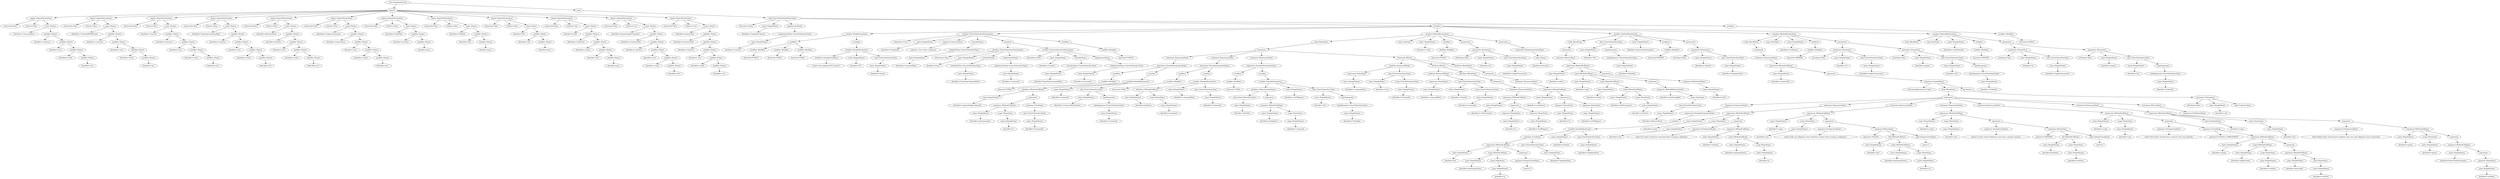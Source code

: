 digraph {
n0 [label="root (CompilationUnit)"];
n1 [label="imports"];
n0 -> n1;
n2 [label="import (ImportDeclaration)"];
n1 -> n2;
n3 [label="isAsterisk='false'"];
n2 -> n3;
n4 [label="isStatic='false'"];
n2 -> n4;
n5 [label="name (Name)"];
n2 -> n5;
n6 [label="identifier='CommandData'"];
n5 -> n6;
n7 [label="qualifier (Name)"];
n5 -> n7;
n8 [label="identifier='contracts'"];
n7 -> n8;
n9 [label="qualifier (Name)"];
n7 -> n9;
n10 [label="identifier='core'"];
n9 -> n10;
n11 [label="qualifier (Name)"];
n9 -> n11;
n12 [label="identifier='corda'"];
n11 -> n12;
n13 [label="qualifier (Name)"];
n11 -> n13;
n14 [label="identifier='net'"];
n13 -> n14;
n15 [label="import (ImportDeclaration)"];
n1 -> n15;
n16 [label="isAsterisk='false'"];
n15 -> n16;
n17 [label="isStatic='false'"];
n15 -> n17;
n18 [label="name (Name)"];
n15 -> n18;
n19 [label="identifier='CommandWithParties'"];
n18 -> n19;
n20 [label="qualifier (Name)"];
n18 -> n20;
n21 [label="identifier='contracts'"];
n20 -> n21;
n22 [label="qualifier (Name)"];
n20 -> n22;
n23 [label="identifier='core'"];
n22 -> n23;
n24 [label="qualifier (Name)"];
n22 -> n24;
n25 [label="identifier='corda'"];
n24 -> n25;
n26 [label="qualifier (Name)"];
n24 -> n26;
n27 [label="identifier='net'"];
n26 -> n27;
n28 [label="import (ImportDeclaration)"];
n1 -> n28;
n29 [label="isAsterisk='false'"];
n28 -> n29;
n30 [label="isStatic='false'"];
n28 -> n30;
n31 [label="name (Name)"];
n28 -> n31;
n32 [label="identifier='Contract'"];
n31 -> n32;
n33 [label="qualifier (Name)"];
n31 -> n33;
n34 [label="identifier='contracts'"];
n33 -> n34;
n35 [label="qualifier (Name)"];
n33 -> n35;
n36 [label="identifier='core'"];
n35 -> n36;
n37 [label="qualifier (Name)"];
n35 -> n37;
n38 [label="identifier='corda'"];
n37 -> n38;
n39 [label="qualifier (Name)"];
n37 -> n39;
n40 [label="identifier='net'"];
n39 -> n40;
n41 [label="import (ImportDeclaration)"];
n1 -> n41;
n42 [label="isAsterisk='false'"];
n41 -> n42;
n43 [label="isStatic='false'"];
n41 -> n43;
n44 [label="name (Name)"];
n41 -> n44;
n45 [label="identifier='TypeOnlyCommandData'"];
n44 -> n45;
n46 [label="qualifier (Name)"];
n44 -> n46;
n47 [label="identifier='contracts'"];
n46 -> n47;
n48 [label="qualifier (Name)"];
n46 -> n48;
n49 [label="identifier='core'"];
n48 -> n49;
n50 [label="qualifier (Name)"];
n48 -> n50;
n51 [label="identifier='corda'"];
n50 -> n51;
n52 [label="qualifier (Name)"];
n50 -> n52;
n53 [label="identifier='net'"];
n52 -> n53;
n54 [label="import (ImportDeclaration)"];
n1 -> n54;
n55 [label="isAsterisk='false'"];
n54 -> n55;
n56 [label="isStatic='false'"];
n54 -> n56;
n57 [label="name (Name)"];
n54 -> n57;
n58 [label="identifier='AbstractParty'"];
n57 -> n58;
n59 [label="qualifier (Name)"];
n57 -> n59;
n60 [label="identifier='identity'"];
n59 -> n60;
n61 [label="qualifier (Name)"];
n59 -> n61;
n62 [label="identifier='core'"];
n61 -> n62;
n63 [label="qualifier (Name)"];
n61 -> n63;
n64 [label="identifier='corda'"];
n63 -> n64;
n65 [label="qualifier (Name)"];
n63 -> n65;
n66 [label="identifier='net'"];
n65 -> n66;
n67 [label="import (ImportDeclaration)"];
n1 -> n67;
n68 [label="isAsterisk='false'"];
n67 -> n68;
n69 [label="isStatic='false'"];
n67 -> n69;
n70 [label="name (Name)"];
n67 -> n70;
n71 [label="identifier='LedgerTransaction'"];
n70 -> n71;
n72 [label="qualifier (Name)"];
n70 -> n72;
n73 [label="identifier='transactions'"];
n72 -> n73;
n74 [label="qualifier (Name)"];
n72 -> n74;
n75 [label="identifier='core'"];
n74 -> n75;
n76 [label="qualifier (Name)"];
n74 -> n76;
n77 [label="identifier='corda'"];
n76 -> n77;
n78 [label="qualifier (Name)"];
n76 -> n78;
n79 [label="identifier='net'"];
n78 -> n79;
n80 [label="import (ImportDeclaration)"];
n1 -> n80;
n81 [label="isAsterisk='false'"];
n80 -> n81;
n82 [label="isStatic='false'"];
n80 -> n82;
n83 [label="name (Name)"];
n80 -> n83;
n84 [label="identifier='PublicKey'"];
n83 -> n84;
n85 [label="qualifier (Name)"];
n83 -> n85;
n86 [label="identifier='security'"];
n85 -> n86;
n87 [label="qualifier (Name)"];
n85 -> n87;
n88 [label="identifier='java'"];
n87 -> n88;
n89 [label="import (ImportDeclaration)"];
n1 -> n89;
n90 [label="isAsterisk='false'"];
n89 -> n90;
n91 [label="isStatic='false'"];
n89 -> n91;
n92 [label="name (Name)"];
n89 -> n92;
n93 [label="identifier='HashSet'"];
n92 -> n93;
n94 [label="qualifier (Name)"];
n92 -> n94;
n95 [label="identifier='util'"];
n94 -> n95;
n96 [label="qualifier (Name)"];
n94 -> n96;
n97 [label="identifier='java'"];
n96 -> n97;
n98 [label="import (ImportDeclaration)"];
n1 -> n98;
n99 [label="isAsterisk='false'"];
n98 -> n99;
n100 [label="isStatic='false'"];
n98 -> n100;
n101 [label="name (Name)"];
n98 -> n101;
n102 [label="identifier='Set'"];
n101 -> n102;
n103 [label="qualifier (Name)"];
n101 -> n103;
n104 [label="identifier='util'"];
n103 -> n104;
n105 [label="qualifier (Name)"];
n103 -> n105;
n106 [label="identifier='java'"];
n105 -> n106;
n107 [label="import (ImportDeclaration)"];
n1 -> n107;
n108 [label="isAsterisk='false'"];
n107 -> n108;
n109 [label="isStatic='true'"];
n107 -> n109;
n110 [label="name (Name)"];
n107 -> n110;
n111 [label="identifier='toSet'"];
n110 -> n111;
n112 [label="qualifier (Name)"];
n110 -> n112;
n113 [label="identifier='Collectors'"];
n112 -> n113;
n114 [label="qualifier (Name)"];
n112 -> n114;
n115 [label="identifier='stream'"];
n114 -> n115;
n116 [label="qualifier (Name)"];
n114 -> n116;
n117 [label="identifier='util'"];
n116 -> n117;
n118 [label="qualifier (Name)"];
n116 -> n118;
n119 [label="identifier='java'"];
n118 -> n119;
n120 [label="import (ImportDeclaration)"];
n1 -> n120;
n121 [label="isAsterisk='false'"];
n120 -> n121;
n122 [label="isStatic='true'"];
n120 -> n122;
n123 [label="name (Name)"];
n120 -> n123;
n124 [label="identifier='requireSingleCommand'"];
n123 -> n124;
n125 [label="qualifier (Name)"];
n123 -> n125;
n126 [label="identifier='ContractsDSL'"];
n125 -> n126;
n127 [label="qualifier (Name)"];
n125 -> n127;
n128 [label="identifier='contracts'"];
n127 -> n128;
n129 [label="qualifier (Name)"];
n127 -> n129;
n130 [label="identifier='core'"];
n129 -> n130;
n131 [label="qualifier (Name)"];
n129 -> n131;
n132 [label="identifier='corda'"];
n131 -> n132;
n133 [label="qualifier (Name)"];
n131 -> n133;
n134 [label="identifier='net'"];
n133 -> n134;
n135 [label="import (ImportDeclaration)"];
n1 -> n135;
n136 [label="isAsterisk='false'"];
n135 -> n136;
n137 [label="isStatic='true'"];
n135 -> n137;
n138 [label="name (Name)"];
n135 -> n138;
n139 [label="identifier='requireThat'"];
n138 -> n139;
n140 [label="qualifier (Name)"];
n138 -> n140;
n141 [label="identifier='ContractsDSL'"];
n140 -> n141;
n142 [label="qualifier (Name)"];
n140 -> n142;
n143 [label="identifier='contracts'"];
n142 -> n143;
n144 [label="qualifier (Name)"];
n142 -> n144;
n145 [label="identifier='core'"];
n144 -> n145;
n146 [label="qualifier (Name)"];
n144 -> n146;
n147 [label="identifier='corda'"];
n146 -> n147;
n148 [label="qualifier (Name)"];
n146 -> n148;
n149 [label="identifier='net'"];
n148 -> n149;
n150 [label="types"];
n0 -> n150;
n151 [label="type (ClassOrInterfaceDeclaration)"];
n150 -> n151;
n152 [label="isInterface='false'"];
n151 -> n152;
n153 [label="name (SimpleName)"];
n151 -> n153;
n154 [label="identifier='TemplateContract'"];
n153 -> n154;
n155 [label="implementedTypes"];
n151 -> n155;
n156 [label="implementedType (ClassOrInterfaceType)"];
n155 -> n156;
n157 [label="name (SimpleName)"];
n156 -> n157;
n158 [label="identifier='Contract'"];
n157 -> n158;
n159 [label="members"];
n151 -> n159;
n160 [label="member (FieldDeclaration)"];
n159 -> n160;
n161 [label="modifiers"];
n160 -> n161;
n162 [label="modifier (Modifier)"];
n161 -> n162;
n163 [label="keyword='PUBLIC'"];
n162 -> n163;
n164 [label="modifier (Modifier)"];
n161 -> n164;
n165 [label="keyword='STATIC'"];
n164 -> n165;
n166 [label="modifier (Modifier)"];
n161 -> n166;
n167 [label="keyword='FINAL'"];
n166 -> n167;
n168 [label="variables"];
n160 -> n168;
n169 [label="variable (VariableDeclarator)"];
n168 -> n169;
n170 [label="initializer (StringLiteralExpr)"];
n169 -> n170;
n171 [label="value='com.template.IOUContract'"];
n170 -> n171;
n172 [label="name (SimpleName)"];
n169 -> n172;
n173 [label="identifier='ID'"];
n172 -> n173;
n174 [label="type (ClassOrInterfaceType)"];
n169 -> n174;
n175 [label="name (SimpleName)"];
n174 -> n175;
n176 [label="identifier='String'"];
n175 -> n176;
n177 [label="member (ClassOrInterfaceDeclaration)"];
n159 -> n177;
n178 [label="isInterface='true'"];
n177 -> n178;
n179 [label="name (SimpleName)"];
n177 -> n179;
n180 [label="identifier='Commands'"];
n179 -> n180;
n181 [label="comment (LineComment)"];
n177 -> n181;
n182 [label="content=' Our Create command.'"];
n181 -> n182;
n183 [label="extendedTypes"];
n177 -> n183;
n184 [label="extendedType (ClassOrInterfaceType)"];
n183 -> n184;
n185 [label="name (SimpleName)"];
n184 -> n185;
n186 [label="identifier='CommandData'"];
n185 -> n186;
n187 [label="members"];
n177 -> n187;
n188 [label="member (ClassOrInterfaceDeclaration)"];
n187 -> n188;
n189 [label="isInterface='false'"];
n188 -> n189;
n190 [label="name (SimpleName)"];
n188 -> n190;
n191 [label="identifier='Issue'"];
n190 -> n191;
n192 [label="extendedTypes"];
n188 -> n192;
n193 [label="extendedType (ClassOrInterfaceType)"];
n192 -> n193;
n194 [label="name (SimpleName)"];
n193 -> n194;
n195 [label="identifier='TypeOnlyCommandData'"];
n194 -> n195;
n196 [label="implementedTypes"];
n188 -> n196;
n197 [label="implementedType (ClassOrInterfaceType)"];
n196 -> n197;
n198 [label="name (SimpleName)"];
n197 -> n198;
n199 [label="identifier='Commands'"];
n198 -> n199;
n200 [label="member (ClassOrInterfaceDeclaration)"];
n187 -> n200;
n201 [label="isInterface='false'"];
n200 -> n201;
n202 [label="name (SimpleName)"];
n200 -> n202;
n203 [label="identifier='Transfer'"];
n202 -> n203;
n204 [label="extendedTypes"];
n200 -> n204;
n205 [label="extendedType (ClassOrInterfaceType)"];
n204 -> n205;
n206 [label="name (SimpleName)"];
n205 -> n206;
n207 [label="identifier='TypeOnlyCommandData'"];
n206 -> n207;
n208 [label="implementedTypes"];
n200 -> n208;
n209 [label="implementedType (ClassOrInterfaceType)"];
n208 -> n209;
n210 [label="name (SimpleName)"];
n209 -> n210;
n211 [label="identifier='Commands'"];
n210 -> n211;
n212 [label="modifiers"];
n177 -> n212;
n213 [label="modifier (Modifier)"];
n212 -> n213;
n214 [label="keyword='PUBLIC'"];
n213 -> n214;
n215 [label="member (MethodDeclaration)"];
n159 -> n215;
n216 [label="body (BlockStmt)"];
n215 -> n216;
n217 [label="statements"];
n216 -> n217;
n218 [label="statement (ExpressionStmt)"];
n217 -> n218;
n219 [label="expression (VariableDeclarationExpr)"];
n218 -> n219;
n220 [label="modifiers"];
n219 -> n220;
n221 [label="modifier (Modifier)"];
n220 -> n221;
n222 [label="keyword='FINAL'"];
n221 -> n222;
n223 [label="variables"];
n219 -> n223;
n224 [label="variable (VariableDeclarator)"];
n223 -> n224;
n225 [label="initializer (MethodCallExpr)"];
n224 -> n225;
n226 [label="name (SimpleName)"];
n225 -> n226;
n227 [label="identifier='requireSingleCommand'"];
n226 -> n227;
n228 [label="arguments"];
n225 -> n228;
n229 [label="argument (MethodCallExpr)"];
n228 -> n229;
n230 [label="name (SimpleName)"];
n229 -> n230;
n231 [label="identifier='getCommands'"];
n230 -> n231;
n232 [label="scope (NameExpr)"];
n229 -> n232;
n233 [label="name (SimpleName)"];
n232 -> n233;
n234 [label="identifier='tx'"];
n233 -> n234;
n235 [label="argument (ClassExpr)"];
n228 -> n235;
n236 [label="type (ClassOrInterfaceType)"];
n235 -> n236;
n237 [label="name (SimpleName)"];
n236 -> n237;
n238 [label="identifier='Commands'"];
n237 -> n238;
n239 [label="name (SimpleName)"];
n224 -> n239;
n240 [label="identifier='command'"];
n239 -> n240;
n241 [label="type (ClassOrInterfaceType)"];
n224 -> n241;
n242 [label="name (SimpleName)"];
n241 -> n242;
n243 [label="identifier='CommandWithParties'"];
n242 -> n243;
n244 [label="typeArguments"];
n241 -> n244;
n245 [label="typeArgument (ClassOrInterfaceType)"];
n244 -> n245;
n246 [label="name (SimpleName)"];
n245 -> n246;
n247 [label="identifier='Commands'"];
n246 -> n247;
n248 [label="statement (ExpressionStmt)"];
n217 -> n248;
n249 [label="expression (VariableDeclarationExpr)"];
n248 -> n249;
n250 [label="modifiers"];
n249 -> n250;
n251 [label="modifier (Modifier)"];
n250 -> n251;
n252 [label="keyword='FINAL'"];
n251 -> n252;
n253 [label="variables"];
n249 -> n253;
n254 [label="variable (VariableDeclarator)"];
n253 -> n254;
n255 [label="initializer (MethodCallExpr)"];
n254 -> n255;
n256 [label="name (SimpleName)"];
n255 -> n256;
n257 [label="identifier='getValue'"];
n256 -> n257;
n258 [label="scope (NameExpr)"];
n255 -> n258;
n259 [label="name (SimpleName)"];
n258 -> n259;
n260 [label="identifier='command'"];
n259 -> n260;
n261 [label="name (SimpleName)"];
n254 -> n261;
n262 [label="identifier='commandData'"];
n261 -> n262;
n263 [label="type (ClassOrInterfaceType)"];
n254 -> n263;
n264 [label="name (SimpleName)"];
n263 -> n264;
n265 [label="identifier='Commands'"];
n264 -> n265;
n266 [label="statement (ExpressionStmt)"];
n217 -> n266;
n267 [label="expression (VariableDeclarationExpr)"];
n266 -> n267;
n268 [label="modifiers"];
n267 -> n268;
n269 [label="modifier (Modifier)"];
n268 -> n269;
n270 [label="keyword='FINAL'"];
n269 -> n270;
n271 [label="variables"];
n267 -> n271;
n272 [label="variable (VariableDeclarator)"];
n271 -> n272;
n273 [label="initializer (ObjectCreationExpr)"];
n272 -> n273;
n274 [label="type (ClassOrInterfaceType)"];
n273 -> n274;
n275 [label="name (SimpleName)"];
n274 -> n275;
n276 [label="identifier='HashSet'"];
n275 -> n276;
n277 [label="arguments"];
n273 -> n277;
n278 [label="argument (MethodCallExpr)"];
n277 -> n278;
n279 [label="name (SimpleName)"];
n278 -> n279;
n280 [label="identifier='getSigners'"];
n279 -> n280;
n281 [label="scope (NameExpr)"];
n278 -> n281;
n282 [label="name (SimpleName)"];
n281 -> n282;
n283 [label="identifier='command'"];
n282 -> n283;
n284 [label="name (SimpleName)"];
n272 -> n284;
n285 [label="identifier='setOfSigners'"];
n284 -> n285;
n286 [label="type (ClassOrInterfaceType)"];
n272 -> n286;
n287 [label="name (SimpleName)"];
n286 -> n287;
n288 [label="identifier='Set'"];
n287 -> n288;
n289 [label="typeArguments"];
n286 -> n289;
n290 [label="typeArgument (ClassOrInterfaceType)"];
n289 -> n290;
n291 [label="name (SimpleName)"];
n290 -> n291;
n292 [label="identifier='PublicKey'"];
n291 -> n292;
n293 [label="statement (IfStmt)"];
n217 -> n293;
n294 [label="condition (InstanceOfExpr)"];
n293 -> n294;
n295 [label="expression (NameExpr)"];
n294 -> n295;
n296 [label="name (SimpleName)"];
n295 -> n296;
n297 [label="identifier='commandData'"];
n296 -> n297;
n298 [label="type (ClassOrInterfaceType)"];
n294 -> n298;
n299 [label="name (SimpleName)"];
n298 -> n299;
n300 [label="identifier='Issue'"];
n299 -> n300;
n301 [label="scope (ClassOrInterfaceType)"];
n298 -> n301;
n302 [label="name (SimpleName)"];
n301 -> n302;
n303 [label="identifier='Commands'"];
n302 -> n303;
n304 [label="elseStmt (IfStmt)"];
n293 -> n304;
n305 [label="condition (InstanceOfExpr)"];
n304 -> n305;
n306 [label="expression (NameExpr)"];
n305 -> n306;
n307 [label="name (SimpleName)"];
n306 -> n307;
n308 [label="identifier='commandData'"];
n307 -> n308;
n309 [label="type (ClassOrInterfaceType)"];
n305 -> n309;
n310 [label="name (SimpleName)"];
n309 -> n310;
n311 [label="identifier='Transfer'"];
n310 -> n311;
n312 [label="scope (ClassOrInterfaceType)"];
n309 -> n312;
n313 [label="name (SimpleName)"];
n312 -> n313;
n314 [label="identifier='Commands'"];
n313 -> n314;
n315 [label="thenStmt (BlockStmt)"];
n304 -> n315;
n316 [label="statements"];
n315 -> n316;
n317 [label="statement (ExpressionStmt)"];
n316 -> n317;
n318 [label="expression (MethodCallExpr)"];
n317 -> n318;
n319 [label="name (SimpleName)"];
n318 -> n319;
n320 [label="identifier='verifyTransfer'"];
n319 -> n320;
n321 [label="arguments"];
n318 -> n321;
n322 [label="argument (NameExpr)"];
n321 -> n322;
n323 [label="name (SimpleName)"];
n322 -> n323;
n324 [label="identifier='tx'"];
n323 -> n324;
n325 [label="argument (NameExpr)"];
n321 -> n325;
n326 [label="name (SimpleName)"];
n325 -> n326;
n327 [label="identifier='setOfSigners'"];
n326 -> n327;
n328 [label="thenStmt (BlockStmt)"];
n293 -> n328;
n329 [label="statements"];
n328 -> n329;
n330 [label="statement (ExpressionStmt)"];
n329 -> n330;
n331 [label="expression (MethodCallExpr)"];
n330 -> n331;
n332 [label="name (SimpleName)"];
n331 -> n332;
n333 [label="identifier='verifyIssue'"];
n332 -> n333;
n334 [label="arguments"];
n331 -> n334;
n335 [label="argument (NameExpr)"];
n334 -> n335;
n336 [label="name (SimpleName)"];
n335 -> n336;
n337 [label="identifier='tx'"];
n336 -> n337;
n338 [label="argument (NameExpr)"];
n334 -> n338;
n339 [label="name (SimpleName)"];
n338 -> n339;
n340 [label="identifier='setOfSigners'"];
n339 -> n340;
n341 [label="type (VoidType)"];
n215 -> n341;
n342 [label="name (SimpleName)"];
n215 -> n342;
n343 [label="identifier='verify'"];
n342 -> n343;
n344 [label="modifiers"];
n215 -> n344;
n345 [label="modifier (Modifier)"];
n344 -> n345;
n346 [label="keyword='PUBLIC'"];
n345 -> n346;
n347 [label="parameters"];
n215 -> n347;
n348 [label="parameter (Parameter)"];
n347 -> n348;
n349 [label="isVarArgs='false'"];
n348 -> n349;
n350 [label="name (SimpleName)"];
n348 -> n350;
n351 [label="identifier='tx'"];
n350 -> n351;
n352 [label="type (ClassOrInterfaceType)"];
n348 -> n352;
n353 [label="name (SimpleName)"];
n352 -> n353;
n354 [label="identifier='LedgerTransaction'"];
n353 -> n354;
n355 [label="annotations"];
n215 -> n355;
n356 [label="annotation (MarkerAnnotationExpr)"];
n355 -> n356;
n357 [label="name (Name)"];
n356 -> n357;
n358 [label="identifier='Override'"];
n357 -> n358;
n359 [label="member (MethodDeclaration)"];
n159 -> n359;
n360 [label="body (BlockStmt)"];
n359 -> n360;
n361 [label="statements"];
n360 -> n361;
n362 [label="statement (ReturnStmt)"];
n361 -> n362;
n363 [label="expression (MethodCallExpr)"];
n362 -> n363;
n364 [label="name (SimpleName)"];
n363 -> n364;
n365 [label="identifier='collect'"];
n364 -> n365;
n366 [label="scope (MethodCallExpr)"];
n363 -> n366;
n367 [label="name (SimpleName)"];
n366 -> n367;
n368 [label="identifier='map'"];
n367 -> n368;
n369 [label="scope (MethodCallExpr)"];
n366 -> n369;
n370 [label="name (SimpleName)"];
n369 -> n370;
n371 [label="identifier='stream'"];
n370 -> n371;
n372 [label="scope (MethodCallExpr)"];
n369 -> n372;
n373 [label="name (SimpleName)"];
n372 -> n373;
n374 [label="identifier='getParticipants'"];
n373 -> n374;
n375 [label="scope (NameExpr)"];
n372 -> n375;
n376 [label="name (SimpleName)"];
n375 -> n376;
n377 [label="identifier='iouState'"];
n376 -> n377;
n378 [label="arguments"];
n366 -> n378;
n379 [label="argument (MethodReferenceExpr)"];
n378 -> n379;
n380 [label="identifier='getOwningKey'"];
n379 -> n380;
n381 [label="scope (TypeExpr)"];
n379 -> n381;
n382 [label="type (ClassOrInterfaceType)"];
n381 -> n382;
n383 [label="name (SimpleName)"];
n382 -> n383;
n384 [label="identifier='AbstractParty'"];
n383 -> n384;
n385 [label="arguments"];
n363 -> n385;
n386 [label="argument (MethodCallExpr)"];
n385 -> n386;
n387 [label="name (SimpleName)"];
n386 -> n387;
n388 [label="identifier='toSet'"];
n387 -> n388;
n389 [label="type (ClassOrInterfaceType)"];
n359 -> n389;
n390 [label="name (SimpleName)"];
n389 -> n390;
n391 [label="identifier='Set'"];
n390 -> n391;
n392 [label="typeArguments"];
n389 -> n392;
n393 [label="typeArgument (ClassOrInterfaceType)"];
n392 -> n393;
n394 [label="name (SimpleName)"];
n393 -> n394;
n395 [label="identifier='PublicKey'"];
n394 -> n395;
n396 [label="name (SimpleName)"];
n359 -> n396;
n397 [label="identifier='keysFromParticipants'"];
n396 -> n397;
n398 [label="modifiers"];
n359 -> n398;
n399 [label="modifier (Modifier)"];
n398 -> n399;
n400 [label="keyword='PRIVATE'"];
n399 -> n400;
n401 [label="parameters"];
n359 -> n401;
n402 [label="parameter (Parameter)"];
n401 -> n402;
n403 [label="isVarArgs='false'"];
n402 -> n403;
n404 [label="name (SimpleName)"];
n402 -> n404;
n405 [label="identifier='iouState'"];
n404 -> n405;
n406 [label="type (ClassOrInterfaceType)"];
n402 -> n406;
n407 [label="name (SimpleName)"];
n406 -> n407;
n408 [label="identifier='TemplateState'"];
n407 -> n408;
n409 [label="member (MethodDeclaration)"];
n159 -> n409;
n410 [label="body (BlockStmt)"];
n409 -> n410;
n411 [label="statements"];
n410 -> n411;
n412 [label="statement (ExpressionStmt)"];
n411 -> n412;
n413 [label="expression (MethodCallExpr)"];
n412 -> n413;
n414 [label="name (SimpleName)"];
n413 -> n414;
n415 [label="identifier='requireThat'"];
n414 -> n415;
n416 [label="arguments"];
n413 -> n416;
n417 [label="argument (LambdaExpr)"];
n416 -> n417;
n418 [label="isEnclosingParameters='false'"];
n417 -> n418;
n419 [label="body (BlockStmt)"];
n417 -> n419;
n420 [label="statements"];
n419 -> n420;
n421 [label="statement (ExpressionStmt)"];
n420 -> n421;
n422 [label="expression (VariableDeclarationExpr)"];
n421 -> n422;
n423 [label="variables"];
n422 -> n423;
n424 [label="variable (VariableDeclarator)"];
n423 -> n424;
n425 [label="initializer (CastExpr)"];
n424 -> n425;
n426 [label="expression (MethodCallExpr)"];
n425 -> n426;
n427 [label="name (SimpleName)"];
n426 -> n427;
n428 [label="identifier='get'"];
n427 -> n428;
n429 [label="scope (MethodCallExpr)"];
n426 -> n429;
n430 [label="name (SimpleName)"];
n429 -> n430;
n431 [label="identifier='getOutputStates'"];
n430 -> n431;
n432 [label="scope (NameExpr)"];
n429 -> n432;
n433 [label="name (SimpleName)"];
n432 -> n433;
n434 [label="identifier='tx'"];
n433 -> n434;
n435 [label="arguments"];
n426 -> n435;
n436 [label="argument (IntegerLiteralExpr)"];
n435 -> n436;
n437 [label="value='0'"];
n436 -> n437;
n438 [label="type (ClassOrInterfaceType)"];
n425 -> n438;
n439 [label="name (SimpleName)"];
n438 -> n439;
n440 [label="identifier='TemplateState'"];
n439 -> n440;
n441 [label="name (SimpleName)"];
n424 -> n441;
n442 [label="identifier='iouState'"];
n441 -> n442;
n443 [label="type (ClassOrInterfaceType)"];
n424 -> n443;
n444 [label="name (SimpleName)"];
n443 -> n444;
n445 [label="identifier='TemplateState'"];
n444 -> n445;
n446 [label="statement (ExpressionStmt)"];
n420 -> n446;
n447 [label="expression (MethodCallExpr)"];
n446 -> n447;
n448 [label="name (SimpleName)"];
n447 -> n448;
n449 [label="identifier='using'"];
n448 -> n449;
n450 [label="scope (NameExpr)"];
n447 -> n450;
n451 [label="name (SimpleName)"];
n450 -> n451;
n452 [label="identifier='req'"];
n451 -> n452;
n453 [label="arguments"];
n447 -> n453;
n454 [label="argument (StringLiteralExpr)"];
n453 -> n454;
n455 [label="value='No inputs should be consumed when issuing an obligation.'"];
n454 -> n455;
n456 [label="argument (MethodCallExpr)"];
n453 -> n456;
n457 [label="name (SimpleName)"];
n456 -> n457;
n458 [label="identifier='isEmpty'"];
n457 -> n458;
n459 [label="scope (MethodCallExpr)"];
n456 -> n459;
n460 [label="name (SimpleName)"];
n459 -> n460;
n461 [label="identifier='getInputStates'"];
n460 -> n461;
n462 [label="scope (NameExpr)"];
n459 -> n462;
n463 [label="name (SimpleName)"];
n462 -> n463;
n464 [label="identifier='tx'"];
n463 -> n464;
n465 [label="statement (ExpressionStmt)"];
n420 -> n465;
n466 [label="expression (MethodCallExpr)"];
n465 -> n466;
n467 [label="name (SimpleName)"];
n466 -> n467;
n468 [label="identifier='using'"];
n467 -> n468;
n469 [label="scope (NameExpr)"];
n466 -> n469;
n470 [label="name (SimpleName)"];
n469 -> n470;
n471 [label="identifier='req'"];
n470 -> n471;
n472 [label="arguments"];
n466 -> n472;
n473 [label="argument (StringLiteralExpr)"];
n472 -> n473;
n474 [label="value='Only one obligation state should be created when issuing an obligation.'"];
n473 -> n474;
n475 [label="argument (BinaryExpr)"];
n472 -> n475;
n476 [label="operator='EQUALS'"];
n475 -> n476;
n477 [label="left (MethodCallExpr)"];
n475 -> n477;
n478 [label="name (SimpleName)"];
n477 -> n478;
n479 [label="identifier='size'"];
n478 -> n479;
n480 [label="scope (MethodCallExpr)"];
n477 -> n480;
n481 [label="name (SimpleName)"];
n480 -> n481;
n482 [label="identifier='getOutputStates'"];
n481 -> n482;
n483 [label="scope (NameExpr)"];
n480 -> n483;
n484 [label="name (SimpleName)"];
n483 -> n484;
n485 [label="identifier='tx'"];
n484 -> n485;
n486 [label="right (IntegerLiteralExpr)"];
n475 -> n486;
n487 [label="value='1'"];
n486 -> n487;
n488 [label="statement (ExpressionStmt)"];
n420 -> n488;
n489 [label="expression (MethodCallExpr)"];
n488 -> n489;
n490 [label="name (SimpleName)"];
n489 -> n490;
n491 [label="identifier='using'"];
n490 -> n491;
n492 [label="scope (NameExpr)"];
n489 -> n492;
n493 [label="name (SimpleName)"];
n492 -> n493;
n494 [label="identifier='req'"];
n493 -> n494;
n495 [label="arguments"];
n489 -> n495;
n496 [label="argument (StringLiteralExpr)"];
n495 -> n496;
n497 [label="value='A newly issued obligation must have a positive amount.'"];
n496 -> n497;
n498 [label="argument (BinaryExpr)"];
n495 -> n498;
n499 [label="operator='GREATER'"];
n498 -> n499;
n500 [label="left (MethodCallExpr)"];
n498 -> n500;
n501 [label="name (SimpleName)"];
n500 -> n501;
n502 [label="identifier='getValue'"];
n501 -> n502;
n503 [label="scope (NameExpr)"];
n500 -> n503;
n504 [label="name (SimpleName)"];
n503 -> n504;
n505 [label="identifier='iouState'"];
n504 -> n505;
n506 [label="right (IntegerLiteralExpr)"];
n498 -> n506;
n507 [label="value='0'"];
n506 -> n507;
n508 [label="statement (ExpressionStmt)"];
n420 -> n508;
n509 [label="expression (MethodCallExpr)"];
n508 -> n509;
n510 [label="name (SimpleName)"];
n509 -> n510;
n511 [label="identifier='using'"];
n510 -> n511;
n512 [label="scope (NameExpr)"];
n509 -> n512;
n513 [label="name (SimpleName)"];
n512 -> n513;
n514 [label="identifier='req'"];
n513 -> n514;
n515 [label="arguments"];
n509 -> n515;
n516 [label="argument (StringLiteralExpr)"];
n515 -> n516;
n517 [label="value='The lender and borrower cannot be the same identity.'"];
n516 -> n517;
n518 [label="argument (UnaryExpr)"];
n515 -> n518;
n519 [label="operator='LOGICAL_COMPLEMENT'"];
n518 -> n519;
n520 [label="expression (MethodCallExpr)"];
n518 -> n520;
n521 [label="name (SimpleName)"];
n520 -> n521;
n522 [label="identifier='equals'"];
n521 -> n522;
n523 [label="scope (MethodCallExpr)"];
n520 -> n523;
n524 [label="name (SimpleName)"];
n523 -> n524;
n525 [label="identifier='getBorrower'"];
n524 -> n525;
n526 [label="scope (NameExpr)"];
n523 -> n526;
n527 [label="name (SimpleName)"];
n526 -> n527;
n528 [label="identifier='iouState'"];
n527 -> n528;
n529 [label="arguments"];
n520 -> n529;
n530 [label="argument (MethodCallExpr)"];
n529 -> n530;
n531 [label="name (SimpleName)"];
n530 -> n531;
n532 [label="identifier='getLender'"];
n531 -> n532;
n533 [label="scope (NameExpr)"];
n530 -> n533;
n534 [label="name (SimpleName)"];
n533 -> n534;
n535 [label="identifier='iouState'"];
n534 -> n535;
n536 [label="statement (ExpressionStmt)"];
n420 -> n536;
n537 [label="expression (MethodCallExpr)"];
n536 -> n537;
n538 [label="name (SimpleName)"];
n537 -> n538;
n539 [label="identifier='using'"];
n538 -> n539;
n540 [label="scope (NameExpr)"];
n537 -> n540;
n541 [label="name (SimpleName)"];
n540 -> n541;
n542 [label="identifier='req'"];
n541 -> n542;
n543 [label="arguments"];
n537 -> n543;
n544 [label="argument (StringLiteralExpr)"];
n543 -> n544;
n545 [label="value='Both lender and borrower together only may sign obligation issue transaction.'"];
n544 -> n545;
n546 [label="argument (MethodCallExpr)"];
n543 -> n546;
n547 [label="name (SimpleName)"];
n546 -> n547;
n548 [label="identifier='equals'"];
n547 -> n548;
n549 [label="scope (NameExpr)"];
n546 -> n549;
n550 [label="name (SimpleName)"];
n549 -> n550;
n551 [label="identifier='signers'"];
n550 -> n551;
n552 [label="arguments"];
n546 -> n552;
n553 [label="argument (MethodCallExpr)"];
n552 -> n553;
n554 [label="name (SimpleName)"];
n553 -> n554;
n555 [label="identifier='keysFromParticipants'"];
n554 -> n555;
n556 [label="arguments"];
n553 -> n556;
n557 [label="argument (NameExpr)"];
n556 -> n557;
n558 [label="name (SimpleName)"];
n557 -> n558;
n559 [label="identifier='iouState'"];
n558 -> n559;
n560 [label="statement (ReturnStmt)"];
n420 -> n560;
n561 [label="expression (NullLiteralExpr)"];
n560 -> n561;
n562 [label="parameters"];
n417 -> n562;
n563 [label="parameter (Parameter)"];
n562 -> n563;
n564 [label="isVarArgs='false'"];
n563 -> n564;
n565 [label="name (SimpleName)"];
n563 -> n565;
n566 [label="identifier='req'"];
n565 -> n566;
n567 [label="type (UnknownType)"];
n563 -> n567;
n568 [label="type (VoidType)"];
n409 -> n568;
n569 [label="name (SimpleName)"];
n409 -> n569;
n570 [label="identifier='verifyIssue'"];
n569 -> n570;
n571 [label="modifiers"];
n409 -> n571;
n572 [label="modifier (Modifier)"];
n571 -> n572;
n573 [label="keyword='PRIVATE'"];
n572 -> n573;
n574 [label="parameters"];
n409 -> n574;
n575 [label="parameter (Parameter)"];
n574 -> n575;
n576 [label="isVarArgs='false'"];
n575 -> n576;
n577 [label="name (SimpleName)"];
n575 -> n577;
n578 [label="identifier='tx'"];
n577 -> n578;
n579 [label="type (ClassOrInterfaceType)"];
n575 -> n579;
n580 [label="name (SimpleName)"];
n579 -> n580;
n581 [label="identifier='LedgerTransaction'"];
n580 -> n581;
n582 [label="parameter (Parameter)"];
n574 -> n582;
n583 [label="isVarArgs='false'"];
n582 -> n583;
n584 [label="name (SimpleName)"];
n582 -> n584;
n585 [label="identifier='signers'"];
n584 -> n585;
n586 [label="type (ClassOrInterfaceType)"];
n582 -> n586;
n587 [label="name (SimpleName)"];
n586 -> n587;
n588 [label="identifier='Set'"];
n587 -> n588;
n589 [label="typeArguments"];
n586 -> n589;
n590 [label="typeArgument (ClassOrInterfaceType)"];
n589 -> n590;
n591 [label="name (SimpleName)"];
n590 -> n591;
n592 [label="identifier='PublicKey'"];
n591 -> n592;
n593 [label="member (MethodDeclaration)"];
n159 -> n593;
n594 [label="body (BlockStmt)"];
n593 -> n594;
n595 [label="type (VoidType)"];
n593 -> n595;
n596 [label="name (SimpleName)"];
n593 -> n596;
n597 [label="identifier='verifyTransfer'"];
n596 -> n597;
n598 [label="modifiers"];
n593 -> n598;
n599 [label="modifier (Modifier)"];
n598 -> n599;
n600 [label="keyword='PRIVATE'"];
n599 -> n600;
n601 [label="parameters"];
n593 -> n601;
n602 [label="parameter (Parameter)"];
n601 -> n602;
n603 [label="isVarArgs='false'"];
n602 -> n603;
n604 [label="name (SimpleName)"];
n602 -> n604;
n605 [label="identifier='tx'"];
n604 -> n605;
n606 [label="type (ClassOrInterfaceType)"];
n602 -> n606;
n607 [label="name (SimpleName)"];
n606 -> n607;
n608 [label="identifier='LedgerTransaction'"];
n607 -> n608;
n609 [label="parameter (Parameter)"];
n601 -> n609;
n610 [label="isVarArgs='false'"];
n609 -> n610;
n611 [label="name (SimpleName)"];
n609 -> n611;
n612 [label="identifier='signers'"];
n611 -> n612;
n613 [label="type (ClassOrInterfaceType)"];
n609 -> n613;
n614 [label="name (SimpleName)"];
n613 -> n614;
n615 [label="identifier='Set'"];
n614 -> n615;
n616 [label="typeArguments"];
n613 -> n616;
n617 [label="typeArgument (ClassOrInterfaceType)"];
n616 -> n617;
n618 [label="name (SimpleName)"];
n617 -> n618;
n619 [label="identifier='PublicKey'"];
n618 -> n619;
n620 [label="modifiers"];
n151 -> n620;
n621 [label="modifier (Modifier)"];
n620 -> n621;
n622 [label="keyword='PUBLIC'"];
n621 -> n622;
}